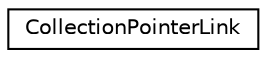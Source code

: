 digraph G
{
  edge [fontname="Helvetica",fontsize="10",labelfontname="Helvetica",labelfontsize="10"];
  node [fontname="Helvetica",fontsize="10",shape=record];
  rankdir=LR;
  Node1 [label="CollectionPointerLink",height=0.2,width=0.4,color="black", fillcolor="white", style="filled",URL="$d1/dce/structCollectionPointerLink.html"];
}
